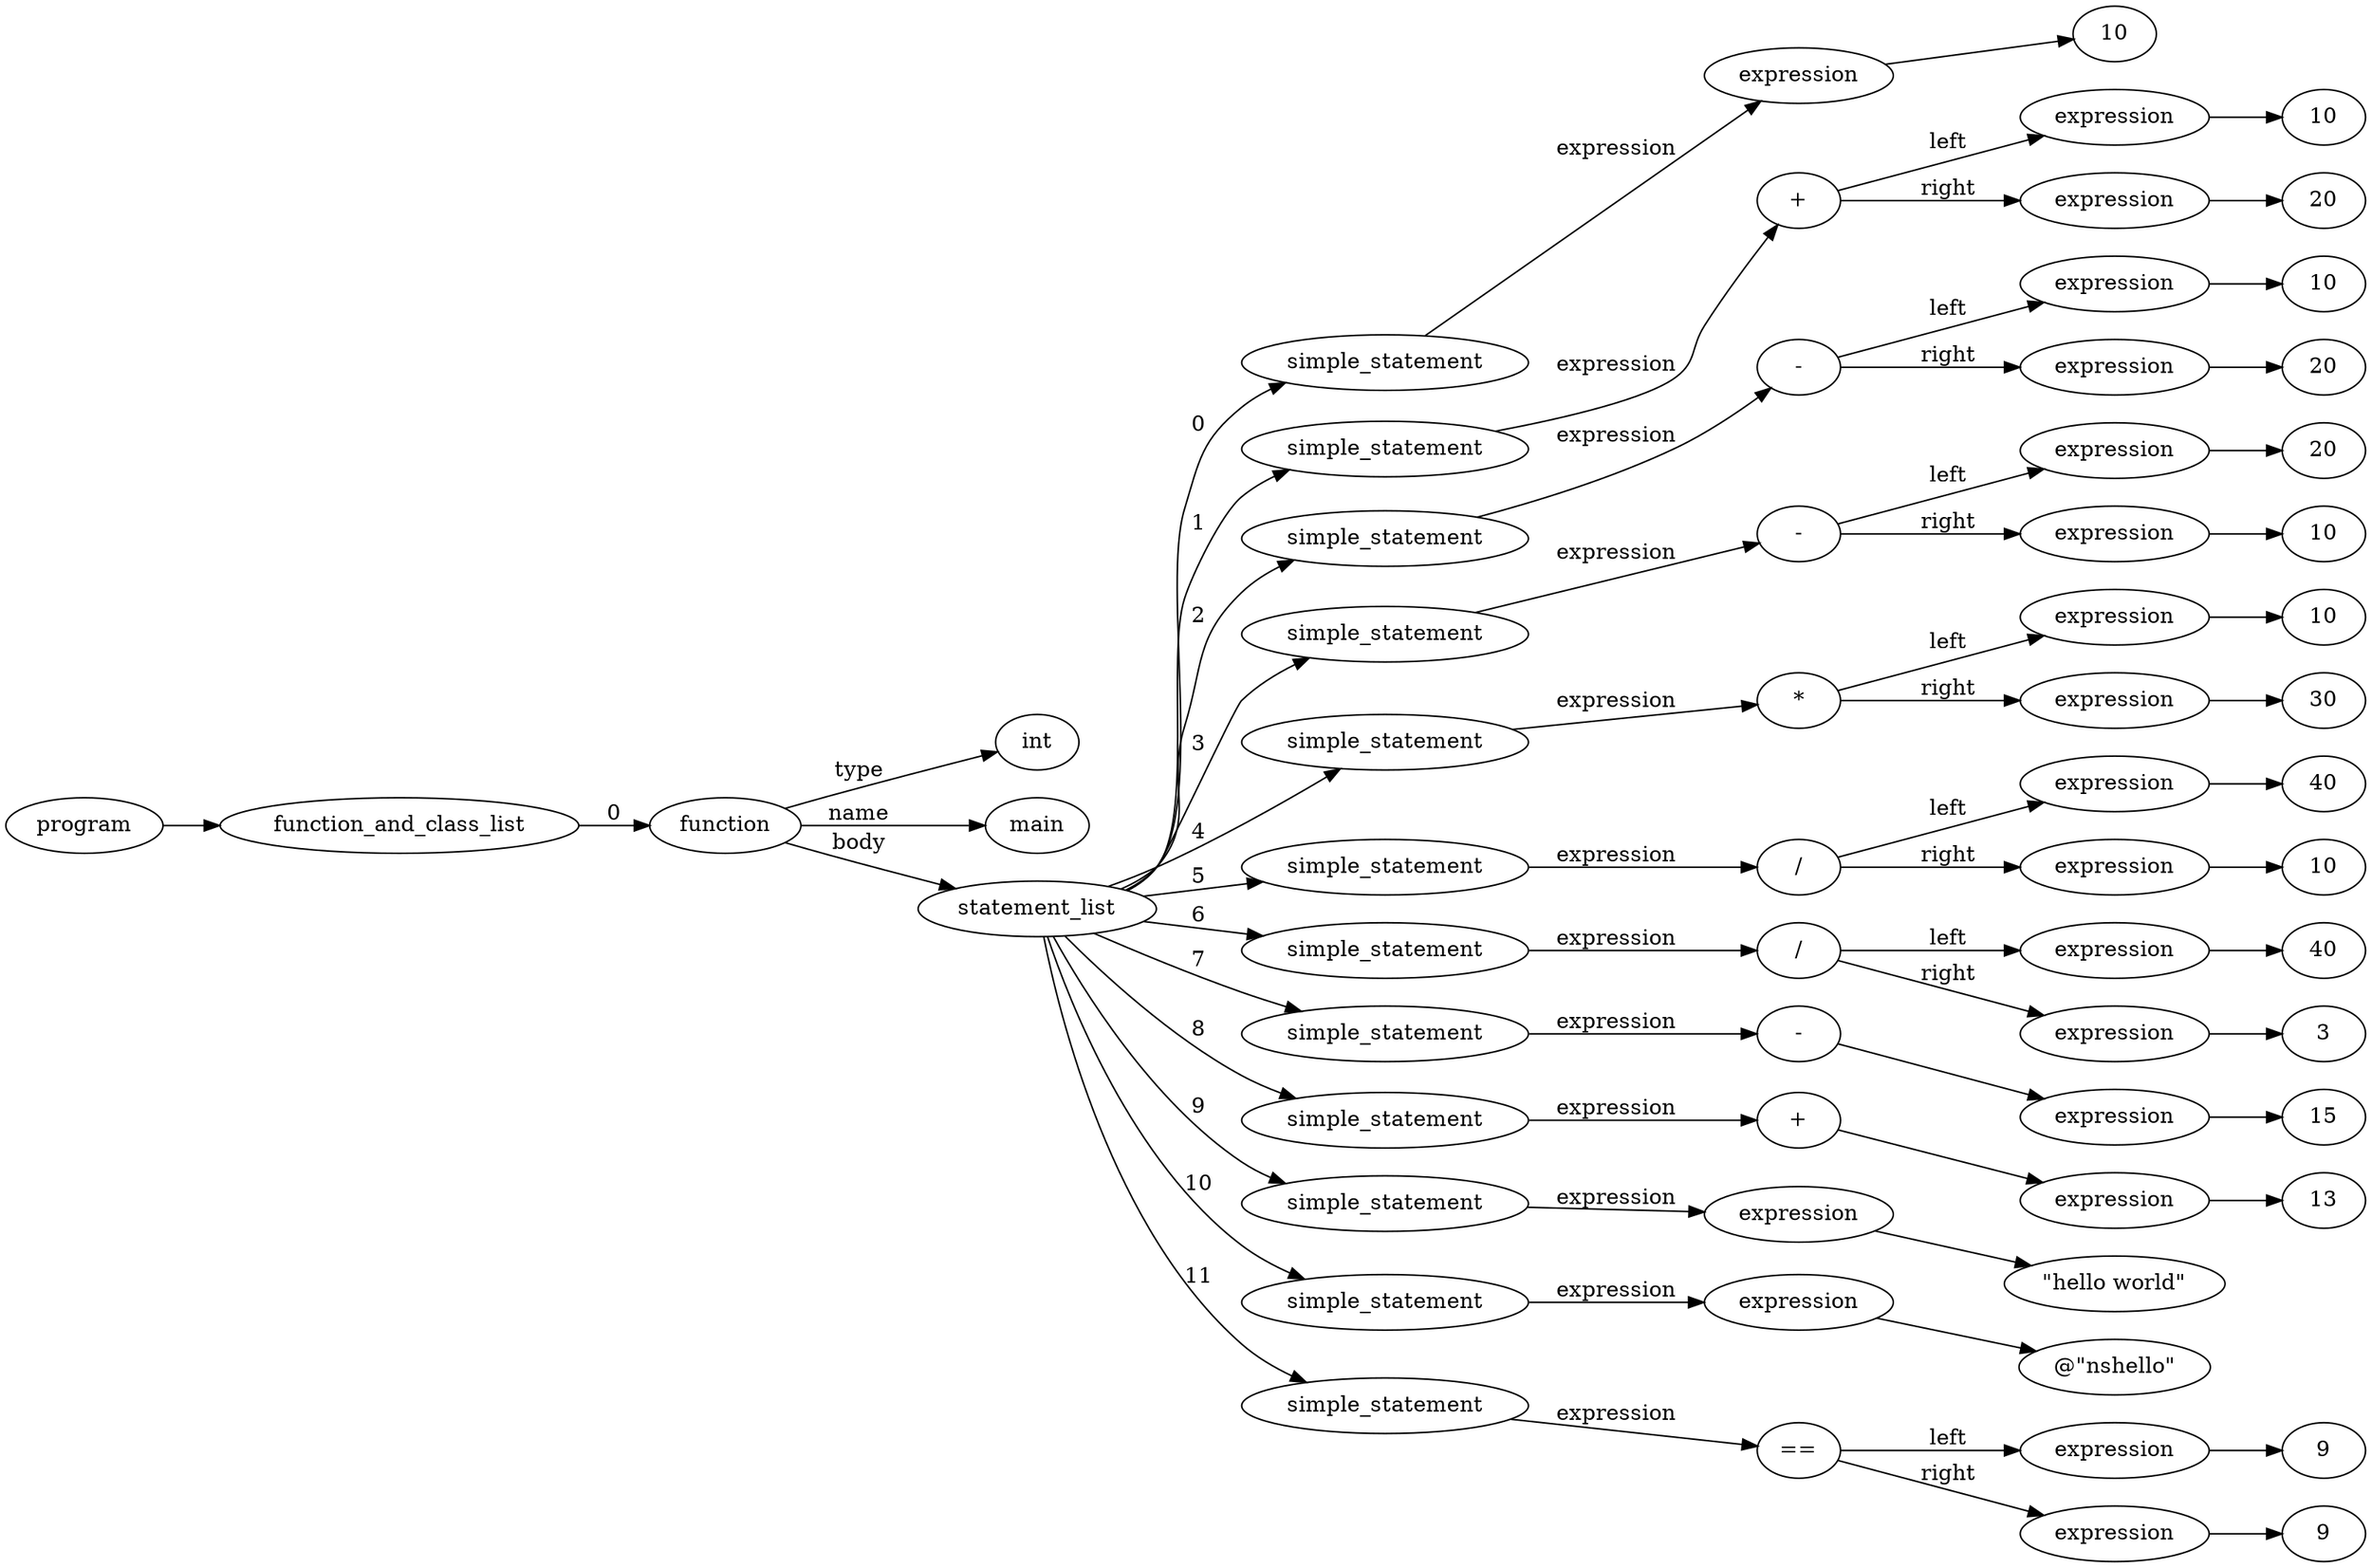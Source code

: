 digraph ObjectiveC { rankdir="LR";
63[label="program"];
63->62;
62[label="function_and_class_list"];
62->61[label="0"];
61[label="function"];
61->0[label="type"];
0[label="int"];
61->61.1 [label="name"];
61.1 [label="main"];
61->4[label="body"];
4[label="statement_list"];
4->3[label="0"];
3[label="simple_statement"];
3->2[label="expression"];
2[label="expression"];
2->1;
1[label="10"];
4->10[label="1"];
10[label="simple_statement"];
10->9[label="expression"];
9[label="expression"];
9[label="+"];
9->6[label="left"];
6[label="expression"];
6->5;
5[label="10"];
9->8[label="right"];
8[label="expression"];
8->7;
7[label="20"];
4->16[label="2"];
16[label="simple_statement"];
16->15[label="expression"];
15[label="expression"];
15[label="-"];
15->12[label="left"];
12[label="expression"];
12->11;
11[label="10"];
15->14[label="right"];
14[label="expression"];
14->13;
13[label="20"];
4->22[label="3"];
22[label="simple_statement"];
22->21[label="expression"];
21[label="expression"];
21[label="-"];
21->18[label="left"];
18[label="expression"];
18->17;
17[label="20"];
21->20[label="right"];
20[label="expression"];
20->19;
19[label="10"];
4->28[label="4"];
28[label="simple_statement"];
28->27[label="expression"];
27[label="expression"];
27[label="*"];
27->24[label="left"];
24[label="expression"];
24->23;
23[label="10"];
27->26[label="right"];
26[label="expression"];
26->25;
25[label="30"];
4->34[label="5"];
34[label="simple_statement"];
34->33[label="expression"];
33[label="expression"];
33[label="/"];
33->30[label="left"];
30[label="expression"];
30->29;
29[label="40"];
33->32[label="right"];
32[label="expression"];
32->31;
31[label="10"];
4->40[label="6"];
40[label="simple_statement"];
40->39[label="expression"];
39[label="expression"];
39[label="/"];
39->36[label="left"];
36[label="expression"];
36->35;
35[label="40"];
39->38[label="right"];
38[label="expression"];
38->37;
37[label="3"];
4->44[label="7"];
44[label="simple_statement"];
44->43[label="expression"];
43[label="expression"];
43[label="-"];
43->42;
42[label="expression"];
42->41;
41[label="15"];
4->48[label="8"];
48[label="simple_statement"];
48->47[label="expression"];
47[label="expression"];
47[label="+"];
47->46;
46[label="expression"];
46->45;
45[label="13"];
4->51[label="9"];
51[label="simple_statement"];
51->50[label="expression"];
50[label="expression"];
50->49;
49[label=<"hello world">];
4->54[label="10"];
54[label="simple_statement"];
54->53[label="expression"];
53[label="expression"];
53->52;
52[label=<@"nshello">];
4->60[label="11"];
60[label="simple_statement"];
60->59[label="expression"];
59[label="expression"];
59[label="=="];
59->56[label="left"];
56[label="expression"];
56->55;
55[label="9"];
59->58[label="right"];
58[label="expression"];
58->57;
57[label="9"];
}
